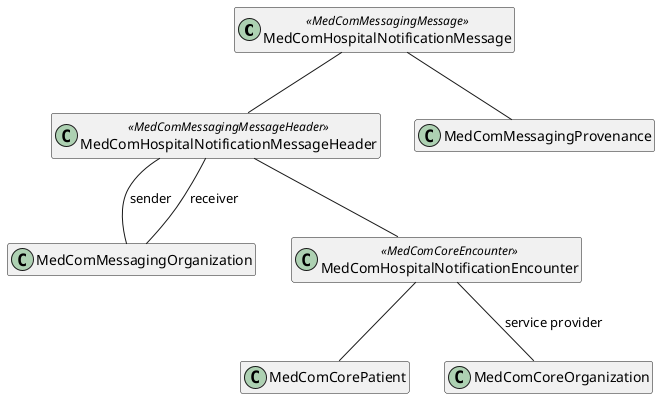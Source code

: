 @startuml HospitalNotification

hide empty members

class "MedComHospitalNotificationMessage" as message <<MedComMessagingMessage>>
class "MedComHospitalNotificationMessageHeader" as messageHeader <<MedComMessagingMessageHeader>>
class "MedComMessagingOrganization" as organization
class "MedComCorePatient" as patient
class "MedComHospitalNotificationEncounter" as encounter <<MedComCoreEncounter>>
class "MedComMessagingProvenance" as provenance
class "MedComCoreOrganization" as serviceProvider

message -- messageHeader
messageHeader -- encounter
encounter -- patient
encounter -- serviceProvider : "service provider"
message -- provenance

messageHeader -- organization : "sender"
messageHeader -- organization : "receiver"

@enduml
